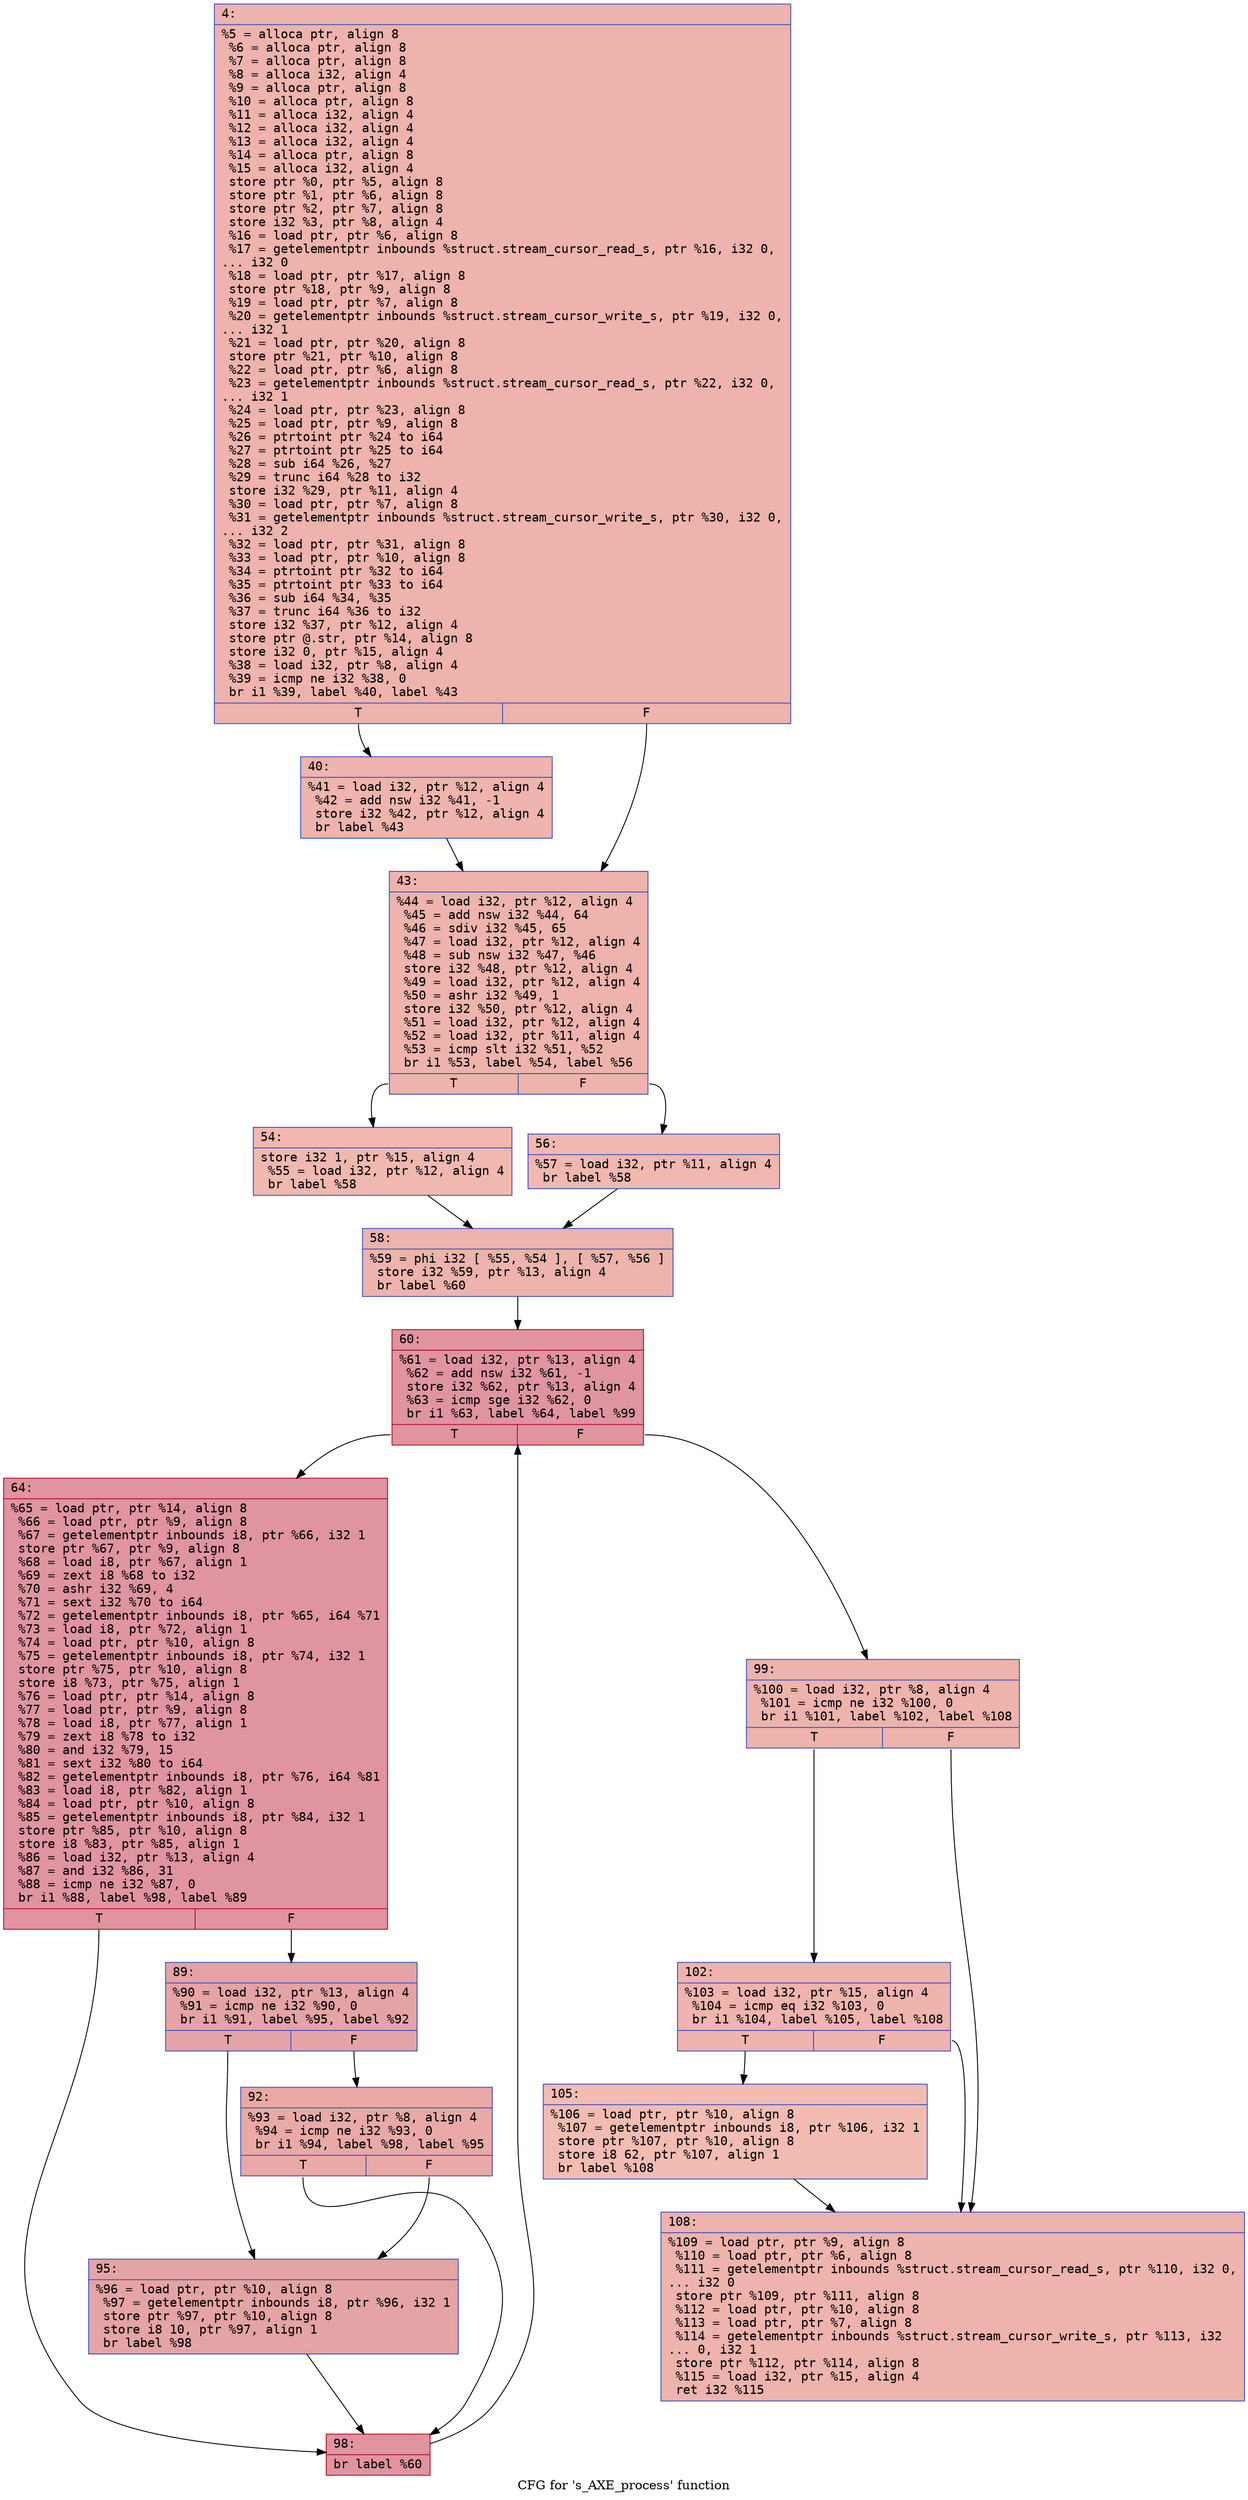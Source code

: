 digraph "CFG for 's_AXE_process' function" {
	label="CFG for 's_AXE_process' function";

	Node0x6000012d9ef0 [shape=record,color="#3d50c3ff", style=filled, fillcolor="#d6524470" fontname="Courier",label="{4:\l|  %5 = alloca ptr, align 8\l  %6 = alloca ptr, align 8\l  %7 = alloca ptr, align 8\l  %8 = alloca i32, align 4\l  %9 = alloca ptr, align 8\l  %10 = alloca ptr, align 8\l  %11 = alloca i32, align 4\l  %12 = alloca i32, align 4\l  %13 = alloca i32, align 4\l  %14 = alloca ptr, align 8\l  %15 = alloca i32, align 4\l  store ptr %0, ptr %5, align 8\l  store ptr %1, ptr %6, align 8\l  store ptr %2, ptr %7, align 8\l  store i32 %3, ptr %8, align 4\l  %16 = load ptr, ptr %6, align 8\l  %17 = getelementptr inbounds %struct.stream_cursor_read_s, ptr %16, i32 0,\l... i32 0\l  %18 = load ptr, ptr %17, align 8\l  store ptr %18, ptr %9, align 8\l  %19 = load ptr, ptr %7, align 8\l  %20 = getelementptr inbounds %struct.stream_cursor_write_s, ptr %19, i32 0,\l... i32 1\l  %21 = load ptr, ptr %20, align 8\l  store ptr %21, ptr %10, align 8\l  %22 = load ptr, ptr %6, align 8\l  %23 = getelementptr inbounds %struct.stream_cursor_read_s, ptr %22, i32 0,\l... i32 1\l  %24 = load ptr, ptr %23, align 8\l  %25 = load ptr, ptr %9, align 8\l  %26 = ptrtoint ptr %24 to i64\l  %27 = ptrtoint ptr %25 to i64\l  %28 = sub i64 %26, %27\l  %29 = trunc i64 %28 to i32\l  store i32 %29, ptr %11, align 4\l  %30 = load ptr, ptr %7, align 8\l  %31 = getelementptr inbounds %struct.stream_cursor_write_s, ptr %30, i32 0,\l... i32 2\l  %32 = load ptr, ptr %31, align 8\l  %33 = load ptr, ptr %10, align 8\l  %34 = ptrtoint ptr %32 to i64\l  %35 = ptrtoint ptr %33 to i64\l  %36 = sub i64 %34, %35\l  %37 = trunc i64 %36 to i32\l  store i32 %37, ptr %12, align 4\l  store ptr @.str, ptr %14, align 8\l  store i32 0, ptr %15, align 4\l  %38 = load i32, ptr %8, align 4\l  %39 = icmp ne i32 %38, 0\l  br i1 %39, label %40, label %43\l|{<s0>T|<s1>F}}"];
	Node0x6000012d9ef0:s0 -> Node0x6000012d9f40[tooltip="4 -> 40\nProbability 62.50%" ];
	Node0x6000012d9ef0:s1 -> Node0x6000012d9f90[tooltip="4 -> 43\nProbability 37.50%" ];
	Node0x6000012d9f40 [shape=record,color="#3d50c3ff", style=filled, fillcolor="#d8564670" fontname="Courier",label="{40:\l|  %41 = load i32, ptr %12, align 4\l  %42 = add nsw i32 %41, -1\l  store i32 %42, ptr %12, align 4\l  br label %43\l}"];
	Node0x6000012d9f40 -> Node0x6000012d9f90[tooltip="40 -> 43\nProbability 100.00%" ];
	Node0x6000012d9f90 [shape=record,color="#3d50c3ff", style=filled, fillcolor="#d6524470" fontname="Courier",label="{43:\l|  %44 = load i32, ptr %12, align 4\l  %45 = add nsw i32 %44, 64\l  %46 = sdiv i32 %45, 65\l  %47 = load i32, ptr %12, align 4\l  %48 = sub nsw i32 %47, %46\l  store i32 %48, ptr %12, align 4\l  %49 = load i32, ptr %12, align 4\l  %50 = ashr i32 %49, 1\l  store i32 %50, ptr %12, align 4\l  %51 = load i32, ptr %12, align 4\l  %52 = load i32, ptr %11, align 4\l  %53 = icmp slt i32 %51, %52\l  br i1 %53, label %54, label %56\l|{<s0>T|<s1>F}}"];
	Node0x6000012d9f90:s0 -> Node0x6000012d9fe0[tooltip="43 -> 54\nProbability 50.00%" ];
	Node0x6000012d9f90:s1 -> Node0x6000012da030[tooltip="43 -> 56\nProbability 50.00%" ];
	Node0x6000012d9fe0 [shape=record,color="#3d50c3ff", style=filled, fillcolor="#dc5d4a70" fontname="Courier",label="{54:\l|  store i32 1, ptr %15, align 4\l  %55 = load i32, ptr %12, align 4\l  br label %58\l}"];
	Node0x6000012d9fe0 -> Node0x6000012da080[tooltip="54 -> 58\nProbability 100.00%" ];
	Node0x6000012da030 [shape=record,color="#3d50c3ff", style=filled, fillcolor="#dc5d4a70" fontname="Courier",label="{56:\l|  %57 = load i32, ptr %11, align 4\l  br label %58\l}"];
	Node0x6000012da030 -> Node0x6000012da080[tooltip="56 -> 58\nProbability 100.00%" ];
	Node0x6000012da080 [shape=record,color="#3d50c3ff", style=filled, fillcolor="#d6524470" fontname="Courier",label="{58:\l|  %59 = phi i32 [ %55, %54 ], [ %57, %56 ]\l  store i32 %59, ptr %13, align 4\l  br label %60\l}"];
	Node0x6000012da080 -> Node0x6000012da0d0[tooltip="58 -> 60\nProbability 100.00%" ];
	Node0x6000012da0d0 [shape=record,color="#b70d28ff", style=filled, fillcolor="#b70d2870" fontname="Courier",label="{60:\l|  %61 = load i32, ptr %13, align 4\l  %62 = add nsw i32 %61, -1\l  store i32 %62, ptr %13, align 4\l  %63 = icmp sge i32 %62, 0\l  br i1 %63, label %64, label %99\l|{<s0>T|<s1>F}}"];
	Node0x6000012da0d0:s0 -> Node0x6000012da120[tooltip="60 -> 64\nProbability 96.88%" ];
	Node0x6000012da0d0:s1 -> Node0x6000012da2b0[tooltip="60 -> 99\nProbability 3.12%" ];
	Node0x6000012da120 [shape=record,color="#b70d28ff", style=filled, fillcolor="#b70d2870" fontname="Courier",label="{64:\l|  %65 = load ptr, ptr %14, align 8\l  %66 = load ptr, ptr %9, align 8\l  %67 = getelementptr inbounds i8, ptr %66, i32 1\l  store ptr %67, ptr %9, align 8\l  %68 = load i8, ptr %67, align 1\l  %69 = zext i8 %68 to i32\l  %70 = ashr i32 %69, 4\l  %71 = sext i32 %70 to i64\l  %72 = getelementptr inbounds i8, ptr %65, i64 %71\l  %73 = load i8, ptr %72, align 1\l  %74 = load ptr, ptr %10, align 8\l  %75 = getelementptr inbounds i8, ptr %74, i32 1\l  store ptr %75, ptr %10, align 8\l  store i8 %73, ptr %75, align 1\l  %76 = load ptr, ptr %14, align 8\l  %77 = load ptr, ptr %9, align 8\l  %78 = load i8, ptr %77, align 1\l  %79 = zext i8 %78 to i32\l  %80 = and i32 %79, 15\l  %81 = sext i32 %80 to i64\l  %82 = getelementptr inbounds i8, ptr %76, i64 %81\l  %83 = load i8, ptr %82, align 1\l  %84 = load ptr, ptr %10, align 8\l  %85 = getelementptr inbounds i8, ptr %84, i32 1\l  store ptr %85, ptr %10, align 8\l  store i8 %83, ptr %85, align 1\l  %86 = load i32, ptr %13, align 4\l  %87 = and i32 %86, 31\l  %88 = icmp ne i32 %87, 0\l  br i1 %88, label %98, label %89\l|{<s0>T|<s1>F}}"];
	Node0x6000012da120:s0 -> Node0x6000012da260[tooltip="64 -> 98\nProbability 62.50%" ];
	Node0x6000012da120:s1 -> Node0x6000012da170[tooltip="64 -> 89\nProbability 37.50%" ];
	Node0x6000012da170 [shape=record,color="#3d50c3ff", style=filled, fillcolor="#c32e3170" fontname="Courier",label="{89:\l|  %90 = load i32, ptr %13, align 4\l  %91 = icmp ne i32 %90, 0\l  br i1 %91, label %95, label %92\l|{<s0>T|<s1>F}}"];
	Node0x6000012da170:s0 -> Node0x6000012da210[tooltip="89 -> 95\nProbability 62.50%" ];
	Node0x6000012da170:s1 -> Node0x6000012da1c0[tooltip="89 -> 92\nProbability 37.50%" ];
	Node0x6000012da1c0 [shape=record,color="#3d50c3ff", style=filled, fillcolor="#ca3b3770" fontname="Courier",label="{92:\l|  %93 = load i32, ptr %8, align 4\l  %94 = icmp ne i32 %93, 0\l  br i1 %94, label %98, label %95\l|{<s0>T|<s1>F}}"];
	Node0x6000012da1c0:s0 -> Node0x6000012da260[tooltip="92 -> 98\nProbability 62.50%" ];
	Node0x6000012da1c0:s1 -> Node0x6000012da210[tooltip="92 -> 95\nProbability 37.50%" ];
	Node0x6000012da210 [shape=record,color="#3d50c3ff", style=filled, fillcolor="#c32e3170" fontname="Courier",label="{95:\l|  %96 = load ptr, ptr %10, align 8\l  %97 = getelementptr inbounds i8, ptr %96, i32 1\l  store ptr %97, ptr %10, align 8\l  store i8 10, ptr %97, align 1\l  br label %98\l}"];
	Node0x6000012da210 -> Node0x6000012da260[tooltip="95 -> 98\nProbability 100.00%" ];
	Node0x6000012da260 [shape=record,color="#b70d28ff", style=filled, fillcolor="#b70d2870" fontname="Courier",label="{98:\l|  br label %60\l}"];
	Node0x6000012da260 -> Node0x6000012da0d0[tooltip="98 -> 60\nProbability 100.00%" ];
	Node0x6000012da2b0 [shape=record,color="#3d50c3ff", style=filled, fillcolor="#d6524470" fontname="Courier",label="{99:\l|  %100 = load i32, ptr %8, align 4\l  %101 = icmp ne i32 %100, 0\l  br i1 %101, label %102, label %108\l|{<s0>T|<s1>F}}"];
	Node0x6000012da2b0:s0 -> Node0x6000012da300[tooltip="99 -> 102\nProbability 62.50%" ];
	Node0x6000012da2b0:s1 -> Node0x6000012da3a0[tooltip="99 -> 108\nProbability 37.50%" ];
	Node0x6000012da300 [shape=record,color="#3d50c3ff", style=filled, fillcolor="#d8564670" fontname="Courier",label="{102:\l|  %103 = load i32, ptr %15, align 4\l  %104 = icmp eq i32 %103, 0\l  br i1 %104, label %105, label %108\l|{<s0>T|<s1>F}}"];
	Node0x6000012da300:s0 -> Node0x6000012da350[tooltip="102 -> 105\nProbability 37.50%" ];
	Node0x6000012da300:s1 -> Node0x6000012da3a0[tooltip="102 -> 108\nProbability 62.50%" ];
	Node0x6000012da350 [shape=record,color="#3d50c3ff", style=filled, fillcolor="#e1675170" fontname="Courier",label="{105:\l|  %106 = load ptr, ptr %10, align 8\l  %107 = getelementptr inbounds i8, ptr %106, i32 1\l  store ptr %107, ptr %10, align 8\l  store i8 62, ptr %107, align 1\l  br label %108\l}"];
	Node0x6000012da350 -> Node0x6000012da3a0[tooltip="105 -> 108\nProbability 100.00%" ];
	Node0x6000012da3a0 [shape=record,color="#3d50c3ff", style=filled, fillcolor="#d6524470" fontname="Courier",label="{108:\l|  %109 = load ptr, ptr %9, align 8\l  %110 = load ptr, ptr %6, align 8\l  %111 = getelementptr inbounds %struct.stream_cursor_read_s, ptr %110, i32 0,\l... i32 0\l  store ptr %109, ptr %111, align 8\l  %112 = load ptr, ptr %10, align 8\l  %113 = load ptr, ptr %7, align 8\l  %114 = getelementptr inbounds %struct.stream_cursor_write_s, ptr %113, i32\l... 0, i32 1\l  store ptr %112, ptr %114, align 8\l  %115 = load i32, ptr %15, align 4\l  ret i32 %115\l}"];
}
